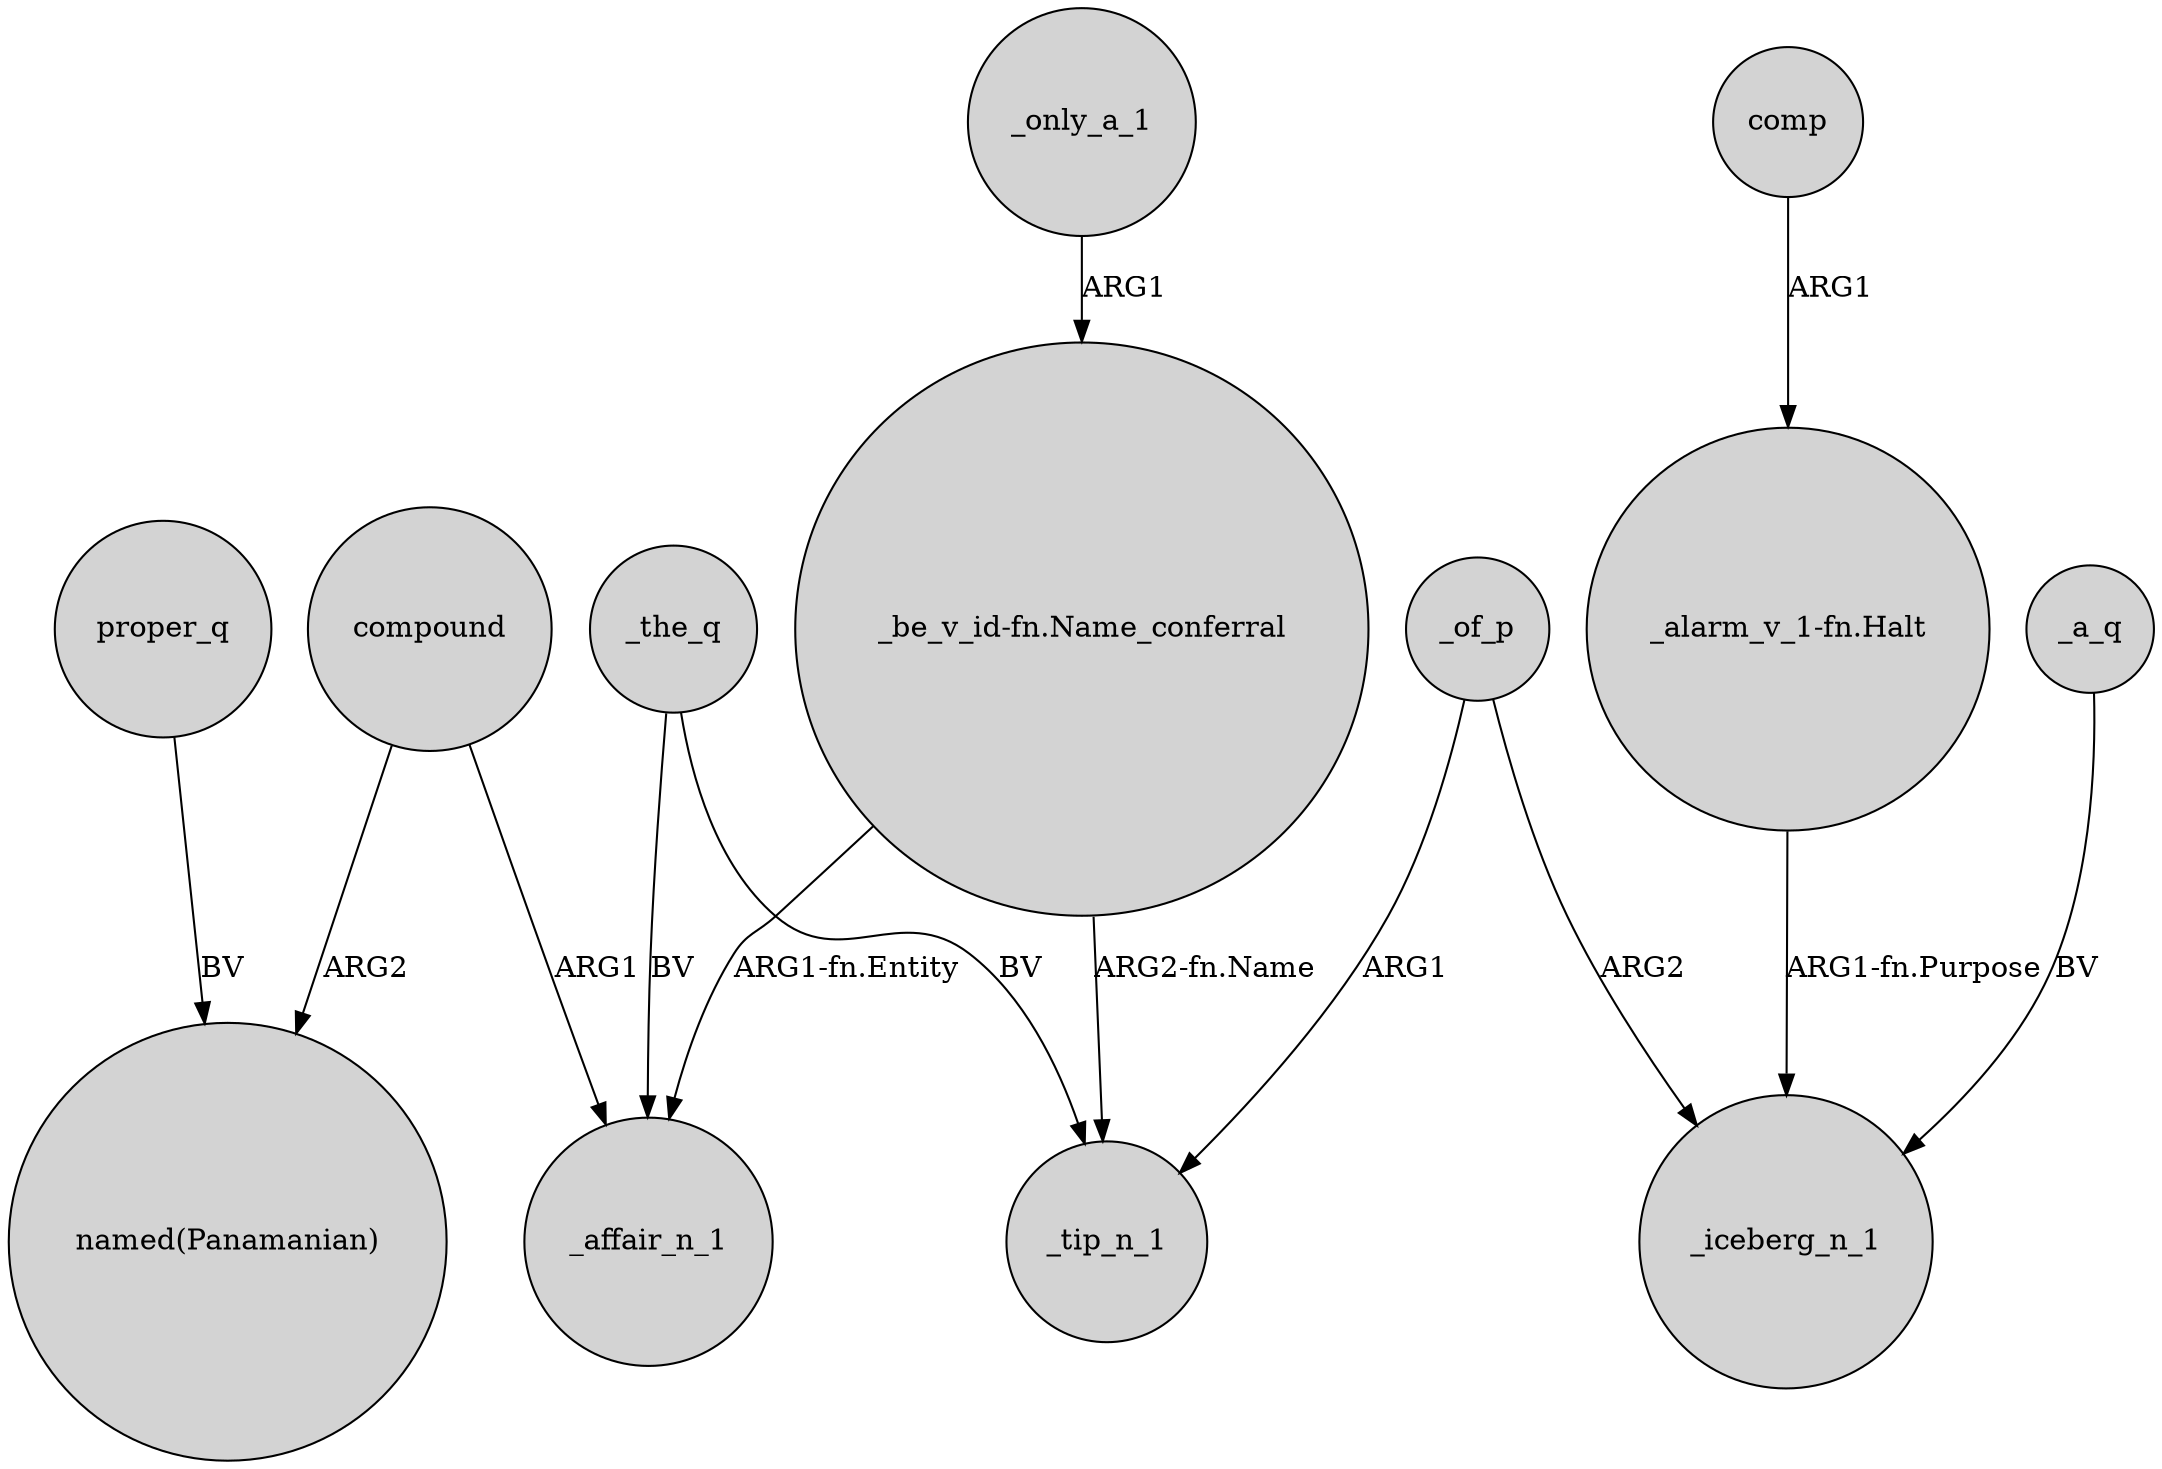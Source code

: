 digraph {
	node [shape=circle style=filled]
	compound -> "named(Panamanian)" [label=ARG2]
	proper_q -> "named(Panamanian)" [label=BV]
	"_be_v_id-fn.Name_conferral" -> _tip_n_1 [label="ARG2-fn.Name"]
	_a_q -> _iceberg_n_1 [label=BV]
	compound -> _affair_n_1 [label=ARG1]
	_of_p -> _tip_n_1 [label=ARG1]
	_the_q -> _tip_n_1 [label=BV]
	"_be_v_id-fn.Name_conferral" -> _affair_n_1 [label="ARG1-fn.Entity"]
	_only_a_1 -> "_be_v_id-fn.Name_conferral" [label=ARG1]
	"_alarm_v_1-fn.Halt" -> _iceberg_n_1 [label="ARG1-fn.Purpose"]
	_the_q -> _affair_n_1 [label=BV]
	comp -> "_alarm_v_1-fn.Halt" [label=ARG1]
	_of_p -> _iceberg_n_1 [label=ARG2]
}
